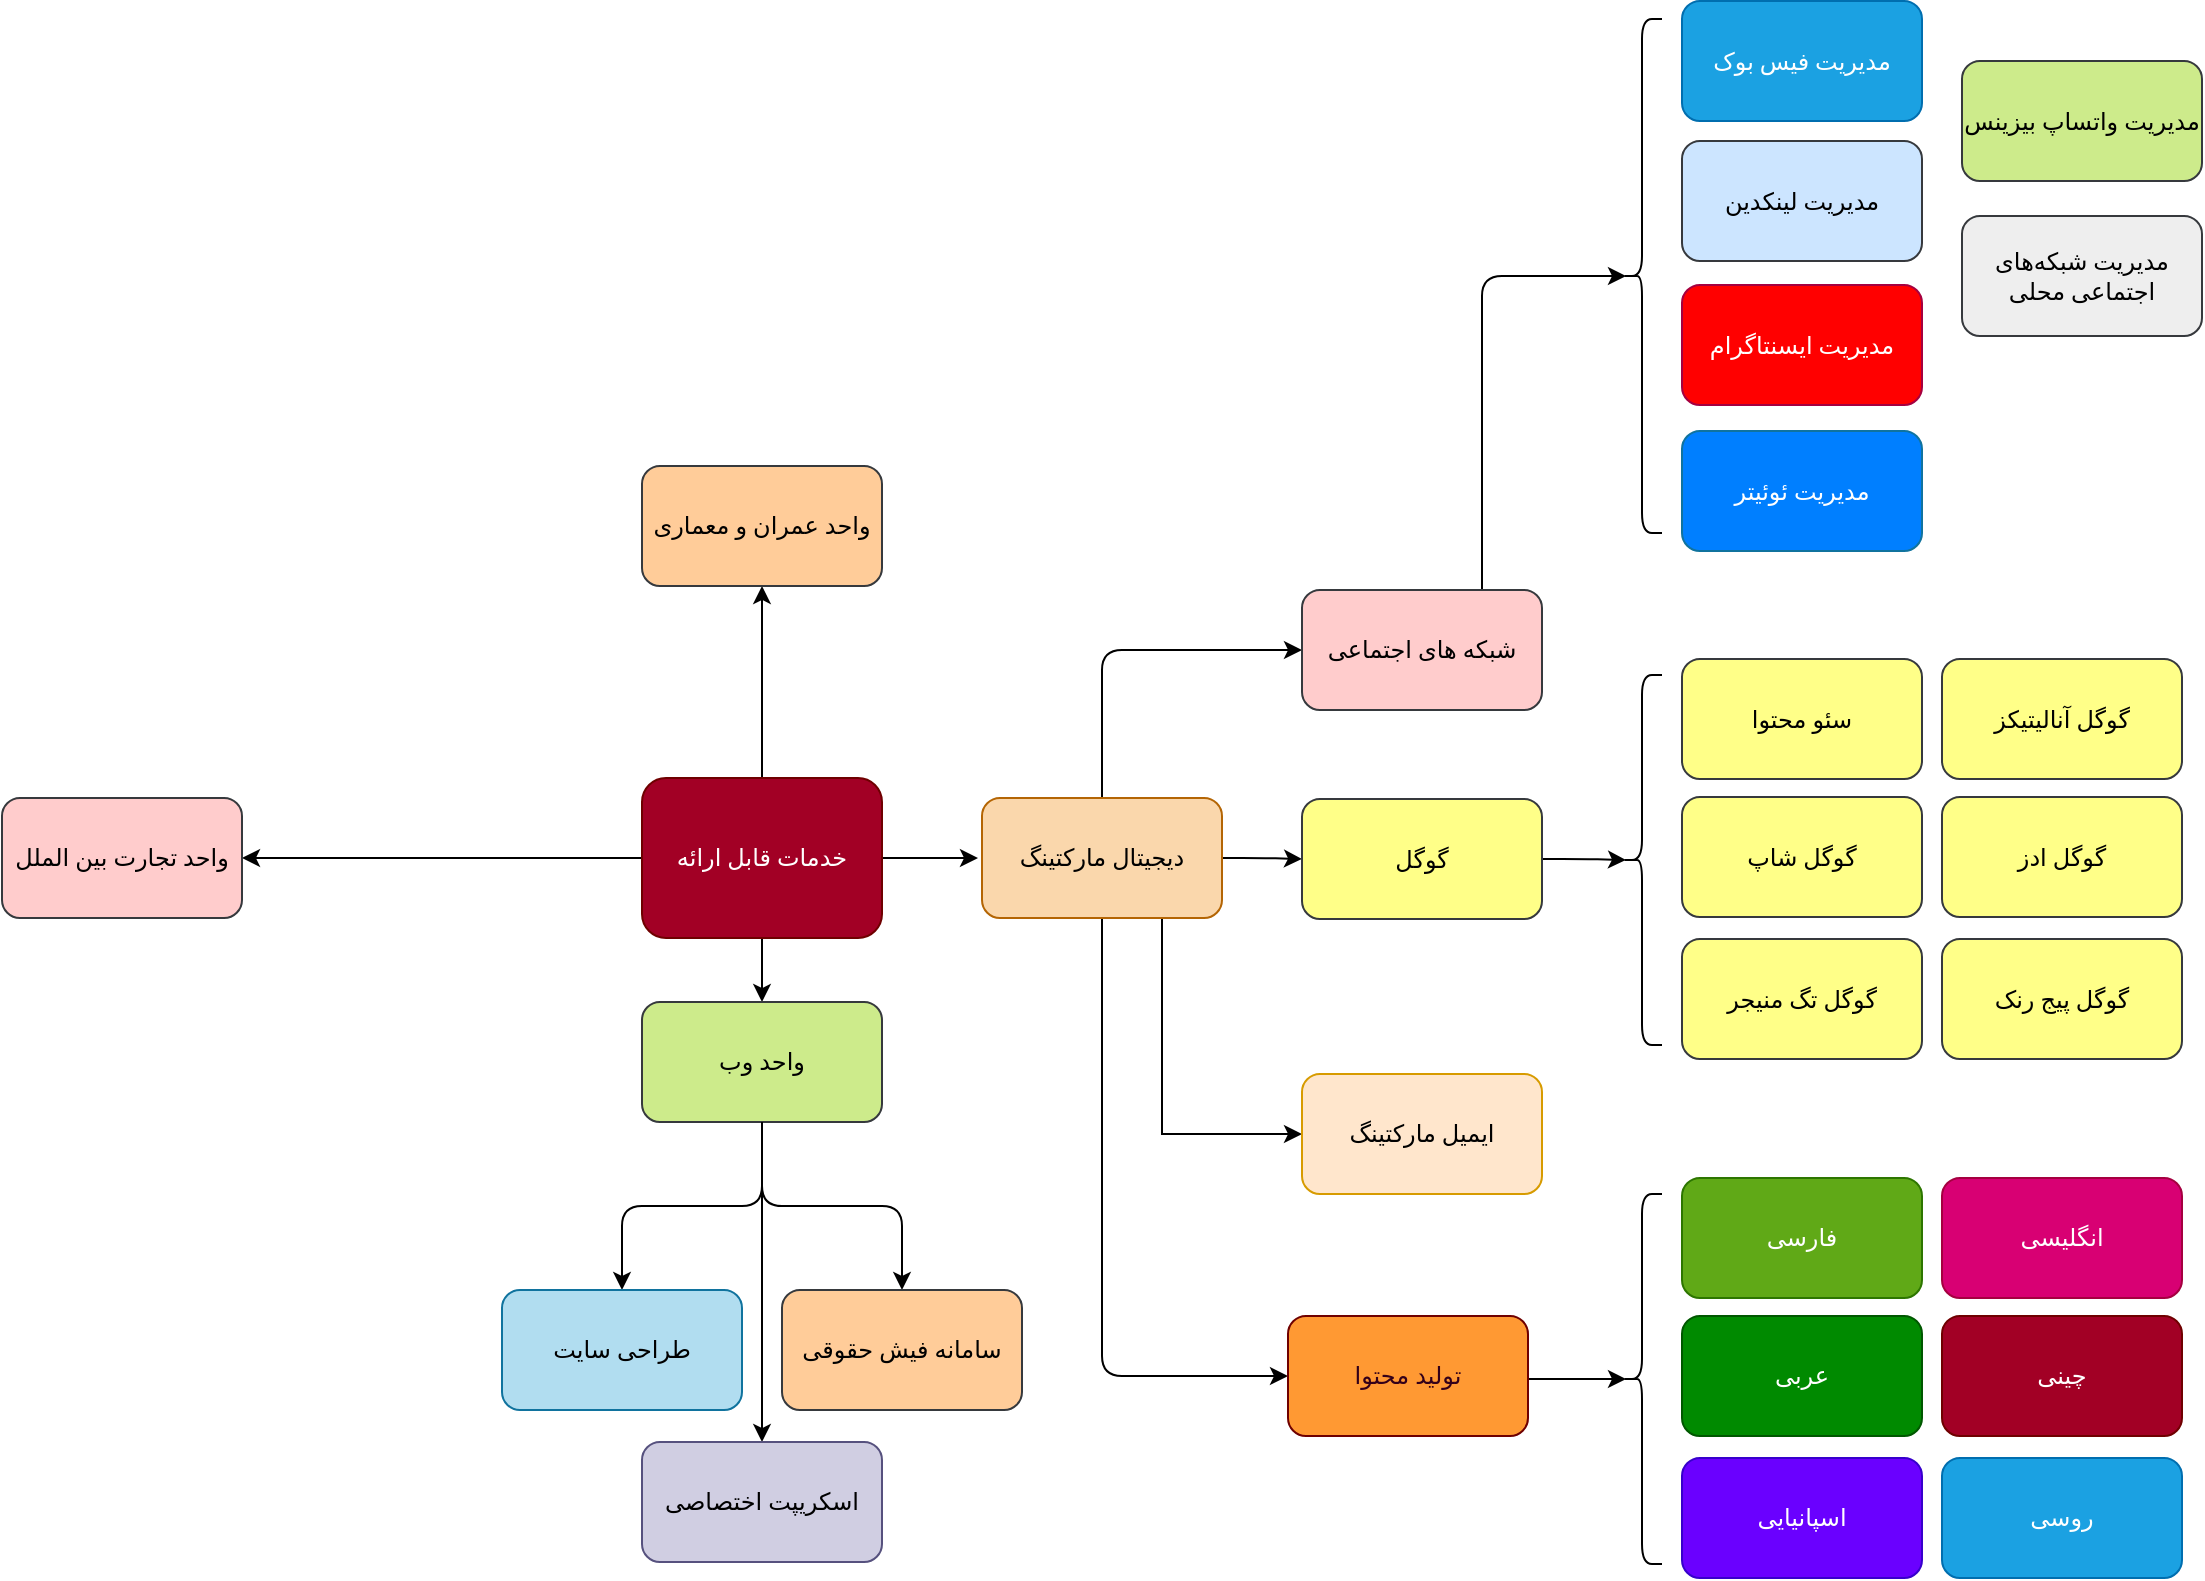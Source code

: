 <mxfile version="13.9.9" type="github">
  <diagram name="WholeSchema" id="2a216829-ef6e-dabb-86c1-c78162f3ba2b">
    <mxGraphModel dx="2076" dy="1540" grid="0" gridSize="10" guides="1" tooltips="1" connect="1" arrows="1" fold="1" page="0" pageScale="1" pageWidth="1169" pageHeight="827" math="1" shadow="0">
      <root>
        <mxCell id="0" />
        <mxCell id="1" parent="0" />
        <mxCell id="h-DDgrCBXshV51UqQrQX-56" style="edgeStyle=orthogonalEdgeStyle;orthogonalLoop=1;jettySize=auto;html=1;exitX=1;exitY=0.5;exitDx=0;exitDy=0;entryX=0;entryY=0.5;entryDx=0;entryDy=0;" parent="1" source="h-DDgrCBXshV51UqQrQX-23" edge="1">
          <mxGeometry relative="1" as="geometry">
            <mxPoint x="548.0" y="229" as="targetPoint" />
          </mxGeometry>
        </mxCell>
        <mxCell id="h-DDgrCBXshV51UqQrQX-57" style="edgeStyle=orthogonalEdgeStyle;orthogonalLoop=1;jettySize=auto;html=1;exitX=0.5;exitY=0;exitDx=0;exitDy=0;entryX=0.5;entryY=1;entryDx=0;entryDy=0;" parent="1" source="h-DDgrCBXshV51UqQrQX-23" target="h-DDgrCBXshV51UqQrQX-30" edge="1">
          <mxGeometry relative="1" as="geometry" />
        </mxCell>
        <mxCell id="h-DDgrCBXshV51UqQrQX-58" style="edgeStyle=orthogonalEdgeStyle;orthogonalLoop=1;jettySize=auto;html=1;exitX=0;exitY=0.5;exitDx=0;exitDy=0;entryX=1;entryY=0.5;entryDx=0;entryDy=0;" parent="1" source="h-DDgrCBXshV51UqQrQX-23" target="h-DDgrCBXshV51UqQrQX-26" edge="1">
          <mxGeometry relative="1" as="geometry" />
        </mxCell>
        <mxCell id="h-DDgrCBXshV51UqQrQX-59" style="edgeStyle=orthogonalEdgeStyle;orthogonalLoop=1;jettySize=auto;html=1;exitX=0.5;exitY=1;exitDx=0;exitDy=0;entryX=0.5;entryY=0;entryDx=0;entryDy=0;" parent="1" source="h-DDgrCBXshV51UqQrQX-23" target="h-DDgrCBXshV51UqQrQX-24" edge="1">
          <mxGeometry relative="1" as="geometry" />
        </mxCell>
        <mxCell id="h-DDgrCBXshV51UqQrQX-23" value="خدمات قابل ارائه" style="shape=ext;html=1;whiteSpace=wrap;fontFamily=Vazir;rounded=1;fillColor=#a20025;strokeColor=#6F0000;fontColor=#ffffff;" parent="1" vertex="1">
          <mxGeometry x="380" y="189" width="120" height="80" as="geometry" />
        </mxCell>
        <mxCell id="h-DDgrCBXshV51UqQrQX-40" style="edgeStyle=orthogonalEdgeStyle;orthogonalLoop=1;jettySize=auto;html=1;exitX=0.5;exitY=1;exitDx=0;exitDy=0;entryX=0.5;entryY=0;entryDx=0;entryDy=0;" parent="1" source="h-DDgrCBXshV51UqQrQX-24" target="h-DDgrCBXshV51UqQrQX-39" edge="1">
          <mxGeometry relative="1" as="geometry" />
        </mxCell>
        <mxCell id="h-DDgrCBXshV51UqQrQX-42" style="edgeStyle=orthogonalEdgeStyle;orthogonalLoop=1;jettySize=auto;html=1;exitX=0.5;exitY=1;exitDx=0;exitDy=0;" parent="1" source="h-DDgrCBXshV51UqQrQX-24" target="h-DDgrCBXshV51UqQrQX-41" edge="1">
          <mxGeometry relative="1" as="geometry" />
        </mxCell>
        <mxCell id="h-DDgrCBXshV51UqQrQX-24" value="واحد وب" style="whiteSpace=wrap;html=1;fontFamily=Vazir;rounded=1;fillColor=#cdeb8b;strokeColor=#36393d;" parent="1" vertex="1">
          <mxGeometry x="380" y="301" width="120" height="60" as="geometry" />
        </mxCell>
        <mxCell id="h-DDgrCBXshV51UqQrQX-26" value="واحد تجارت بین الملل" style="whiteSpace=wrap;html=1;fontFamily=Vazir;rounded=1;fillColor=#ffcccc;strokeColor=#36393d;" parent="1" vertex="1">
          <mxGeometry x="60" y="199" width="120" height="60" as="geometry" />
        </mxCell>
        <mxCell id="h-DDgrCBXshV51UqQrQX-34" value="" style="edgeStyle=orthogonalEdgeStyle;orthogonalLoop=1;jettySize=auto;html=1;exitX=0.5;exitY=1;exitDx=0;exitDy=0;" parent="1" source="h-DDgrCBXshV51UqQrQX-24" target="h-DDgrCBXshV51UqQrQX-33" edge="1">
          <mxGeometry relative="1" as="geometry" />
        </mxCell>
        <mxCell id="h-DDgrCBXshV51UqQrQX-30" value="واحد عمران و معماری" style="whiteSpace=wrap;html=1;fontFamily=Vazir;rounded=1;fillColor=#ffcc99;strokeColor=#36393d;" parent="1" vertex="1">
          <mxGeometry x="380" y="33" width="120" height="60" as="geometry" />
        </mxCell>
        <mxCell id="h-DDgrCBXshV51UqQrQX-33" value="طراحی سایت" style="whiteSpace=wrap;html=1;fontFamily=Vazir;rounded=1;fillColor=#b1ddf0;strokeColor=#10739e;" parent="1" vertex="1">
          <mxGeometry x="310" y="445" width="120" height="60" as="geometry" />
        </mxCell>
        <mxCell id="h-DDgrCBXshV51UqQrQX-39" value="سامانه فیش حقوقی" style="whiteSpace=wrap;html=1;fontFamily=Vazir;rounded=1;fillColor=#ffcc99;strokeColor=#36393d;" parent="1" vertex="1">
          <mxGeometry x="450" y="445" width="120" height="60" as="geometry" />
        </mxCell>
        <mxCell id="h-DDgrCBXshV51UqQrQX-41" value="اسکریپت اختصاصی" style="whiteSpace=wrap;html=1;fontFamily=Vazir;rounded=1;fillColor=#d0cee2;strokeColor=#56517e;" parent="1" vertex="1">
          <mxGeometry x="380" y="521" width="120" height="60" as="geometry" />
        </mxCell>
        <mxCell id="h-DDgrCBXshV51UqQrQX-100" style="edgeStyle=orthogonalEdgeStyle;curved=0;rounded=1;orthogonalLoop=1;jettySize=auto;html=1;exitX=0.5;exitY=0;exitDx=0;exitDy=0;entryX=0;entryY=0.5;entryDx=0;entryDy=0;" parent="1" source="h-DDgrCBXshV51UqQrQX-43" target="h-DDgrCBXshV51UqQrQX-98" edge="1">
          <mxGeometry relative="1" as="geometry" />
        </mxCell>
        <mxCell id="h-DDgrCBXshV51UqQrQX-106" style="edgeStyle=orthogonalEdgeStyle;curved=0;rounded=1;orthogonalLoop=1;jettySize=auto;html=1;exitX=1;exitY=0.5;exitDx=0;exitDy=0;entryX=0;entryY=0.5;entryDx=0;entryDy=0;" parent="1" source="h-DDgrCBXshV51UqQrQX-43" target="h-DDgrCBXshV51UqQrQX-71" edge="1">
          <mxGeometry relative="1" as="geometry" />
        </mxCell>
        <mxCell id="h-DDgrCBXshV51UqQrQX-109" style="edgeStyle=orthogonalEdgeStyle;curved=0;rounded=1;orthogonalLoop=1;jettySize=auto;html=1;exitX=0.5;exitY=1;exitDx=0;exitDy=0;entryX=0;entryY=0.5;entryDx=0;entryDy=0;" parent="1" source="h-DDgrCBXshV51UqQrQX-43" target="h-DDgrCBXshV51UqQrQX-107" edge="1">
          <mxGeometry relative="1" as="geometry" />
        </mxCell>
        <mxCell id="JyRWf0pbWqmhu703VCkQ-2" style="edgeStyle=orthogonalEdgeStyle;rounded=0;orthogonalLoop=1;jettySize=auto;html=1;exitX=0.75;exitY=1;exitDx=0;exitDy=0;entryX=0;entryY=0.5;entryDx=0;entryDy=0;" edge="1" parent="1" source="h-DDgrCBXshV51UqQrQX-43" target="JyRWf0pbWqmhu703VCkQ-1">
          <mxGeometry relative="1" as="geometry" />
        </mxCell>
        <mxCell id="h-DDgrCBXshV51UqQrQX-43" value="دیجیتال مارکتینگ" style="whiteSpace=wrap;html=1;fontFamily=Vazir;rounded=1;fillColor=#fad7ac;strokeColor=#b46504;" parent="1" vertex="1">
          <mxGeometry x="550" y="199" width="120" height="60" as="geometry" />
        </mxCell>
        <mxCell id="h-DDgrCBXshV51UqQrQX-45" value="مدیریت ایسنتاگرام" style="whiteSpace=wrap;html=1;fontFamily=Vazir;rounded=1;strokeColor=#A50040;fontColor=#ffffff;fillColor=#FF0000;" parent="1" vertex="1">
          <mxGeometry x="900" y="-57.5" width="120" height="60" as="geometry" />
        </mxCell>
        <mxCell id="h-DDgrCBXshV51UqQrQX-48" value="مدیریت لینکدین" style="whiteSpace=wrap;html=1;fontFamily=Vazir;rounded=1;fillColor=#cce5ff;strokeColor=#36393d;" parent="1" vertex="1">
          <mxGeometry x="900" y="-129.5" width="120" height="60" as="geometry" />
        </mxCell>
        <mxCell id="h-DDgrCBXshV51UqQrQX-50" value="مدیریت فیس بوک" style="whiteSpace=wrap;html=1;fontFamily=Vazir;rounded=1;fillColor=#1ba1e2;strokeColor=#006EAF;fontColor=#ffffff;" parent="1" vertex="1">
          <mxGeometry x="900" y="-199.5" width="120" height="60" as="geometry" />
        </mxCell>
        <mxCell id="h-DDgrCBXshV51UqQrQX-52" value="مدیریت ئوئیتر" style="whiteSpace=wrap;html=1;fontFamily=Vazir;rounded=1;strokeColor=#10739e;fillColor=#007FFF;fontColor=#FFFFFF;" parent="1" vertex="1">
          <mxGeometry x="900" y="15.5" width="120" height="60" as="geometry" />
        </mxCell>
        <mxCell id="h-DDgrCBXshV51UqQrQX-70" value="" style="shape=curlyBracket;whiteSpace=wrap;html=1;rounded=1;" parent="1" vertex="1">
          <mxGeometry x="870" y="-190.5" width="20" height="257" as="geometry" />
        </mxCell>
        <mxCell id="h-DDgrCBXshV51UqQrQX-110" style="edgeStyle=orthogonalEdgeStyle;curved=0;rounded=1;orthogonalLoop=1;jettySize=auto;html=1;exitX=1;exitY=0.5;exitDx=0;exitDy=0;entryX=0.1;entryY=0.5;entryDx=0;entryDy=0;entryPerimeter=0;" parent="1" source="h-DDgrCBXshV51UqQrQX-71" target="h-DDgrCBXshV51UqQrQX-104" edge="1">
          <mxGeometry relative="1" as="geometry" />
        </mxCell>
        <mxCell id="h-DDgrCBXshV51UqQrQX-71" value="گوگل" style="whiteSpace=wrap;html=1;fontFamily=Vazir;rounded=1;fillColor=#ffff88;strokeColor=#36393d;" parent="1" vertex="1">
          <mxGeometry x="710" y="199.5" width="120" height="60" as="geometry" />
        </mxCell>
        <mxCell id="h-DDgrCBXshV51UqQrQX-72" value="گوگل ادز" style="whiteSpace=wrap;html=1;fontFamily=Vazir;rounded=1;fillColor=#ffff88;strokeColor=#36393d;" parent="1" vertex="1">
          <mxGeometry x="1030" y="198.5" width="120" height="60" as="geometry" />
        </mxCell>
        <mxCell id="h-DDgrCBXshV51UqQrQX-79" value="گوگل شاپ" style="whiteSpace=wrap;html=1;fontFamily=Vazir;rounded=1;fillColor=#ffff88;strokeColor=#36393d;" parent="1" vertex="1">
          <mxGeometry x="900" y="198.5" width="120" height="60" as="geometry" />
        </mxCell>
        <mxCell id="h-DDgrCBXshV51UqQrQX-80" value="سئو محتوا" style="whiteSpace=wrap;html=1;fontFamily=Vazir;rounded=1;fillColor=#ffff88;strokeColor=#36393d;" parent="1" vertex="1">
          <mxGeometry x="900" y="129.5" width="120" height="60" as="geometry" />
        </mxCell>
        <mxCell id="h-DDgrCBXshV51UqQrQX-95" value="گوگل پیج رنک" style="whiteSpace=wrap;html=1;fontFamily=Vazir;rounded=1;fillColor=#ffff88;strokeColor=#36393d;" parent="1" vertex="1">
          <mxGeometry x="1030" y="269.5" width="120" height="60" as="geometry" />
        </mxCell>
        <mxCell id="h-DDgrCBXshV51UqQrQX-114" style="edgeStyle=orthogonalEdgeStyle;curved=0;rounded=1;orthogonalLoop=1;jettySize=auto;html=1;exitX=0.75;exitY=0;exitDx=0;exitDy=0;entryX=0.1;entryY=0.5;entryDx=0;entryDy=0;entryPerimeter=0;" parent="1" source="h-DDgrCBXshV51UqQrQX-98" target="h-DDgrCBXshV51UqQrQX-70" edge="1">
          <mxGeometry relative="1" as="geometry">
            <Array as="points">
              <mxPoint x="800" y="-61.5" />
            </Array>
          </mxGeometry>
        </mxCell>
        <mxCell id="h-DDgrCBXshV51UqQrQX-98" value="شبکه های اجتماعی" style="whiteSpace=wrap;html=1;rounded=1;fontFamily=Vazir;strokeColor=#36393d;fillColor=#ffcccc;" parent="1" vertex="1">
          <mxGeometry x="710" y="95" width="120" height="60" as="geometry" />
        </mxCell>
        <mxCell id="h-DDgrCBXshV51UqQrQX-78" value="گوگل آنالیتیکز" style="whiteSpace=wrap;html=1;fontFamily=Vazir;rounded=1;fillColor=#ffff88;strokeColor=#36393d;" parent="1" vertex="1">
          <mxGeometry x="1030" y="129.5" width="120" height="60" as="geometry" />
        </mxCell>
        <mxCell id="h-DDgrCBXshV51UqQrQX-81" value="گوگل تگ منیجر" style="whiteSpace=wrap;html=1;fontFamily=Vazir;rounded=1;fillColor=#ffff88;strokeColor=#36393d;" parent="1" vertex="1">
          <mxGeometry x="900" y="269.5" width="120" height="60" as="geometry" />
        </mxCell>
        <mxCell id="h-DDgrCBXshV51UqQrQX-104" value="" style="shape=curlyBracket;whiteSpace=wrap;html=1;rounded=1;" parent="1" vertex="1">
          <mxGeometry x="870" y="137.5" width="20" height="185" as="geometry" />
        </mxCell>
        <mxCell id="h-DDgrCBXshV51UqQrQX-125" style="edgeStyle=orthogonalEdgeStyle;curved=0;rounded=1;orthogonalLoop=1;jettySize=auto;html=1;exitX=0.75;exitY=1;exitDx=0;exitDy=0;entryX=0.1;entryY=0.5;entryDx=0;entryDy=0;entryPerimeter=0;fontColor=#33001A;" parent="1" source="h-DDgrCBXshV51UqQrQX-107" target="h-DDgrCBXshV51UqQrQX-124" edge="1">
          <mxGeometry relative="1" as="geometry">
            <Array as="points">
              <mxPoint x="800" y="490" />
            </Array>
          </mxGeometry>
        </mxCell>
        <mxCell id="h-DDgrCBXshV51UqQrQX-107" value="تولید محتوا" style="whiteSpace=wrap;html=1;rounded=1;fontFamily=Vazir;strokeColor=#6F0000;fillColor=#FF9933;fontColor=#33001A;" parent="1" vertex="1">
          <mxGeometry x="703" y="458" width="120" height="60" as="geometry" />
        </mxCell>
        <mxCell id="h-DDgrCBXshV51UqQrQX-115" value="مدیریت واتساپ بیزینس" style="whiteSpace=wrap;html=1;fontFamily=Vazir;rounded=1;fillColor=#cdeb8b;strokeColor=#36393d;" parent="1" vertex="1">
          <mxGeometry x="1040" y="-169.5" width="120" height="60" as="geometry" />
        </mxCell>
        <mxCell id="h-DDgrCBXshV51UqQrQX-116" value="مدیریت شبکه‌های اجتماعی محلی" style="whiteSpace=wrap;html=1;fontFamily=Vazir;rounded=1;fillColor=#eeeeee;strokeColor=#36393d;" parent="1" vertex="1">
          <mxGeometry x="1040" y="-92" width="120" height="60" as="geometry" />
        </mxCell>
        <mxCell id="h-DDgrCBXshV51UqQrQX-118" value="چینی" style="whiteSpace=wrap;html=1;fontFamily=Vazir;rounded=1;fillColor=#a20025;strokeColor=#6F0000;fontColor=#ffffff;" parent="1" vertex="1">
          <mxGeometry x="1030" y="458" width="120" height="60" as="geometry" />
        </mxCell>
        <mxCell id="h-DDgrCBXshV51UqQrQX-119" value="عربی" style="whiteSpace=wrap;html=1;fontFamily=Vazir;rounded=1;fillColor=#008a00;strokeColor=#005700;fontColor=#ffffff;" parent="1" vertex="1">
          <mxGeometry x="900" y="458" width="120" height="60" as="geometry" />
        </mxCell>
        <mxCell id="h-DDgrCBXshV51UqQrQX-120" value="فارسی" style="whiteSpace=wrap;html=1;fontFamily=Vazir;rounded=1;fillColor=#60a917;strokeColor=#2D7600;fontColor=#ffffff;" parent="1" vertex="1">
          <mxGeometry x="900" y="389" width="120" height="60" as="geometry" />
        </mxCell>
        <mxCell id="h-DDgrCBXshV51UqQrQX-121" value="روسی" style="whiteSpace=wrap;html=1;fontFamily=Vazir;rounded=1;fillColor=#1ba1e2;strokeColor=#006EAF;fontColor=#ffffff;" parent="1" vertex="1">
          <mxGeometry x="1030" y="529" width="120" height="60" as="geometry" />
        </mxCell>
        <mxCell id="h-DDgrCBXshV51UqQrQX-122" value="انگلیسی" style="whiteSpace=wrap;html=1;fontFamily=Vazir;rounded=1;fillColor=#d80073;strokeColor=#A50040;fontColor=#ffffff;" parent="1" vertex="1">
          <mxGeometry x="1030" y="389" width="120" height="60" as="geometry" />
        </mxCell>
        <mxCell id="h-DDgrCBXshV51UqQrQX-123" value="اسپانیایی" style="whiteSpace=wrap;html=1;fontFamily=Vazir;rounded=1;fillColor=#6a00ff;strokeColor=#3700CC;fontColor=#ffffff;" parent="1" vertex="1">
          <mxGeometry x="900" y="529" width="120" height="60" as="geometry" />
        </mxCell>
        <mxCell id="h-DDgrCBXshV51UqQrQX-124" value="" style="shape=curlyBracket;whiteSpace=wrap;html=1;rounded=1;" parent="1" vertex="1">
          <mxGeometry x="870" y="397" width="20" height="185" as="geometry" />
        </mxCell>
        <mxCell id="JyRWf0pbWqmhu703VCkQ-1" value="ایمیل مارکتینگ" style="whiteSpace=wrap;html=1;rounded=1;fontFamily=Vazir;strokeColor=#d79b00;fillColor=#ffe6cc;" vertex="1" parent="1">
          <mxGeometry x="710" y="337" width="120" height="60" as="geometry" />
        </mxCell>
      </root>
    </mxGraphModel>
  </diagram>
</mxfile>
